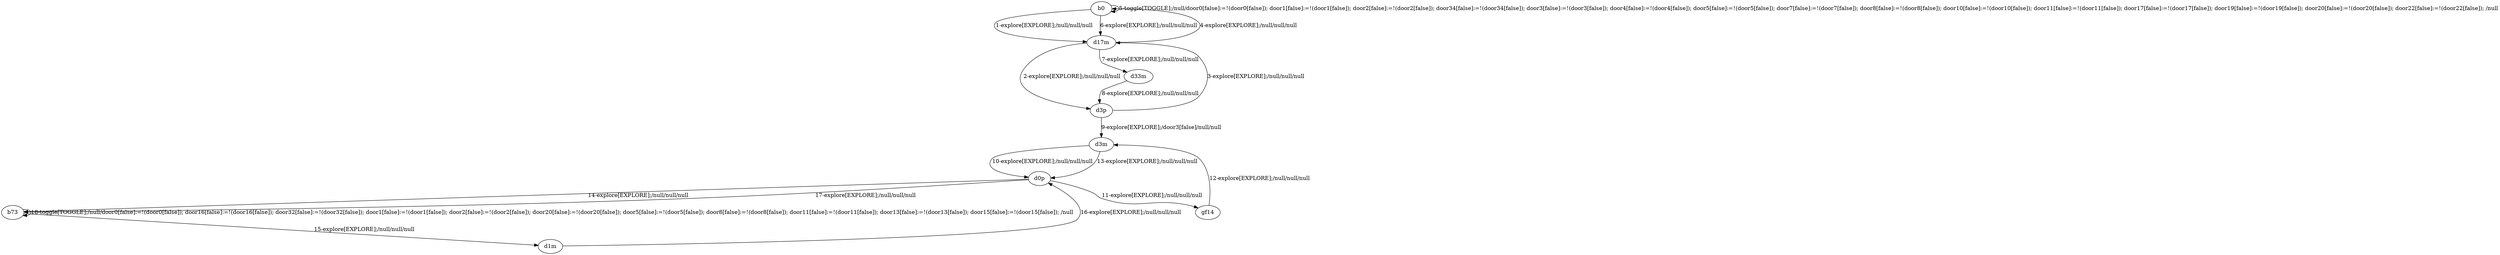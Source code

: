 # Total number of goals covered by this test: 2
# gf14 --> d3m
# d0p --> gf14

digraph g {
"b0" -> "d17m" [label = "1-explore[EXPLORE];/null/null/null"];
"d17m" -> "d3p" [label = "2-explore[EXPLORE];/null/null/null"];
"d3p" -> "d17m" [label = "3-explore[EXPLORE];/null/null/null"];
"d17m" -> "b0" [label = "4-explore[EXPLORE];/null/null/null"];
"b0" -> "b0" [label = "5-toggle[TOGGLE];/null/door0[false]:=!(door0[false]); door1[false]:=!(door1[false]); door2[false]:=!(door2[false]); door34[false]:=!(door34[false]); door3[false]:=!(door3[false]); door4[false]:=!(door4[false]); door5[false]:=!(door5[false]); door7[false]:=!(door7[false]); door8[false]:=!(door8[false]); door10[false]:=!(door10[false]); door11[false]:=!(door11[false]); door17[false]:=!(door17[false]); door19[false]:=!(door19[false]); door20[false]:=!(door20[false]); door22[false]:=!(door22[false]); /null"];
"b0" -> "d17m" [label = "6-explore[EXPLORE];/null/null/null"];
"d17m" -> "d33m" [label = "7-explore[EXPLORE];/null/null/null"];
"d33m" -> "d3p" [label = "8-explore[EXPLORE];/null/null/null"];
"d3p" -> "d3m" [label = "9-explore[EXPLORE];/door3[false]/null/null"];
"d3m" -> "d0p" [label = "10-explore[EXPLORE];/null/null/null"];
"d0p" -> "gf14" [label = "11-explore[EXPLORE];/null/null/null"];
"gf14" -> "d3m" [label = "12-explore[EXPLORE];/null/null/null"];
"d3m" -> "d0p" [label = "13-explore[EXPLORE];/null/null/null"];
"d0p" -> "b73" [label = "14-explore[EXPLORE];/null/null/null"];
"b73" -> "d1m" [label = "15-explore[EXPLORE];/null/null/null"];
"d1m" -> "d0p" [label = "16-explore[EXPLORE];/null/null/null"];
"d0p" -> "b73" [label = "17-explore[EXPLORE];/null/null/null"];
"b73" -> "b73" [label = "18-toggle[TOGGLE];/null/door0[false]:=!(door0[false]); door16[false]:=!(door16[false]); door32[false]:=!(door32[false]); door1[false]:=!(door1[false]); door2[false]:=!(door2[false]); door20[false]:=!(door20[false]); door5[false]:=!(door5[false]); door8[false]:=!(door8[false]); door11[false]:=!(door11[false]); door13[false]:=!(door13[false]); door15[false]:=!(door15[false]); /null"];
}
